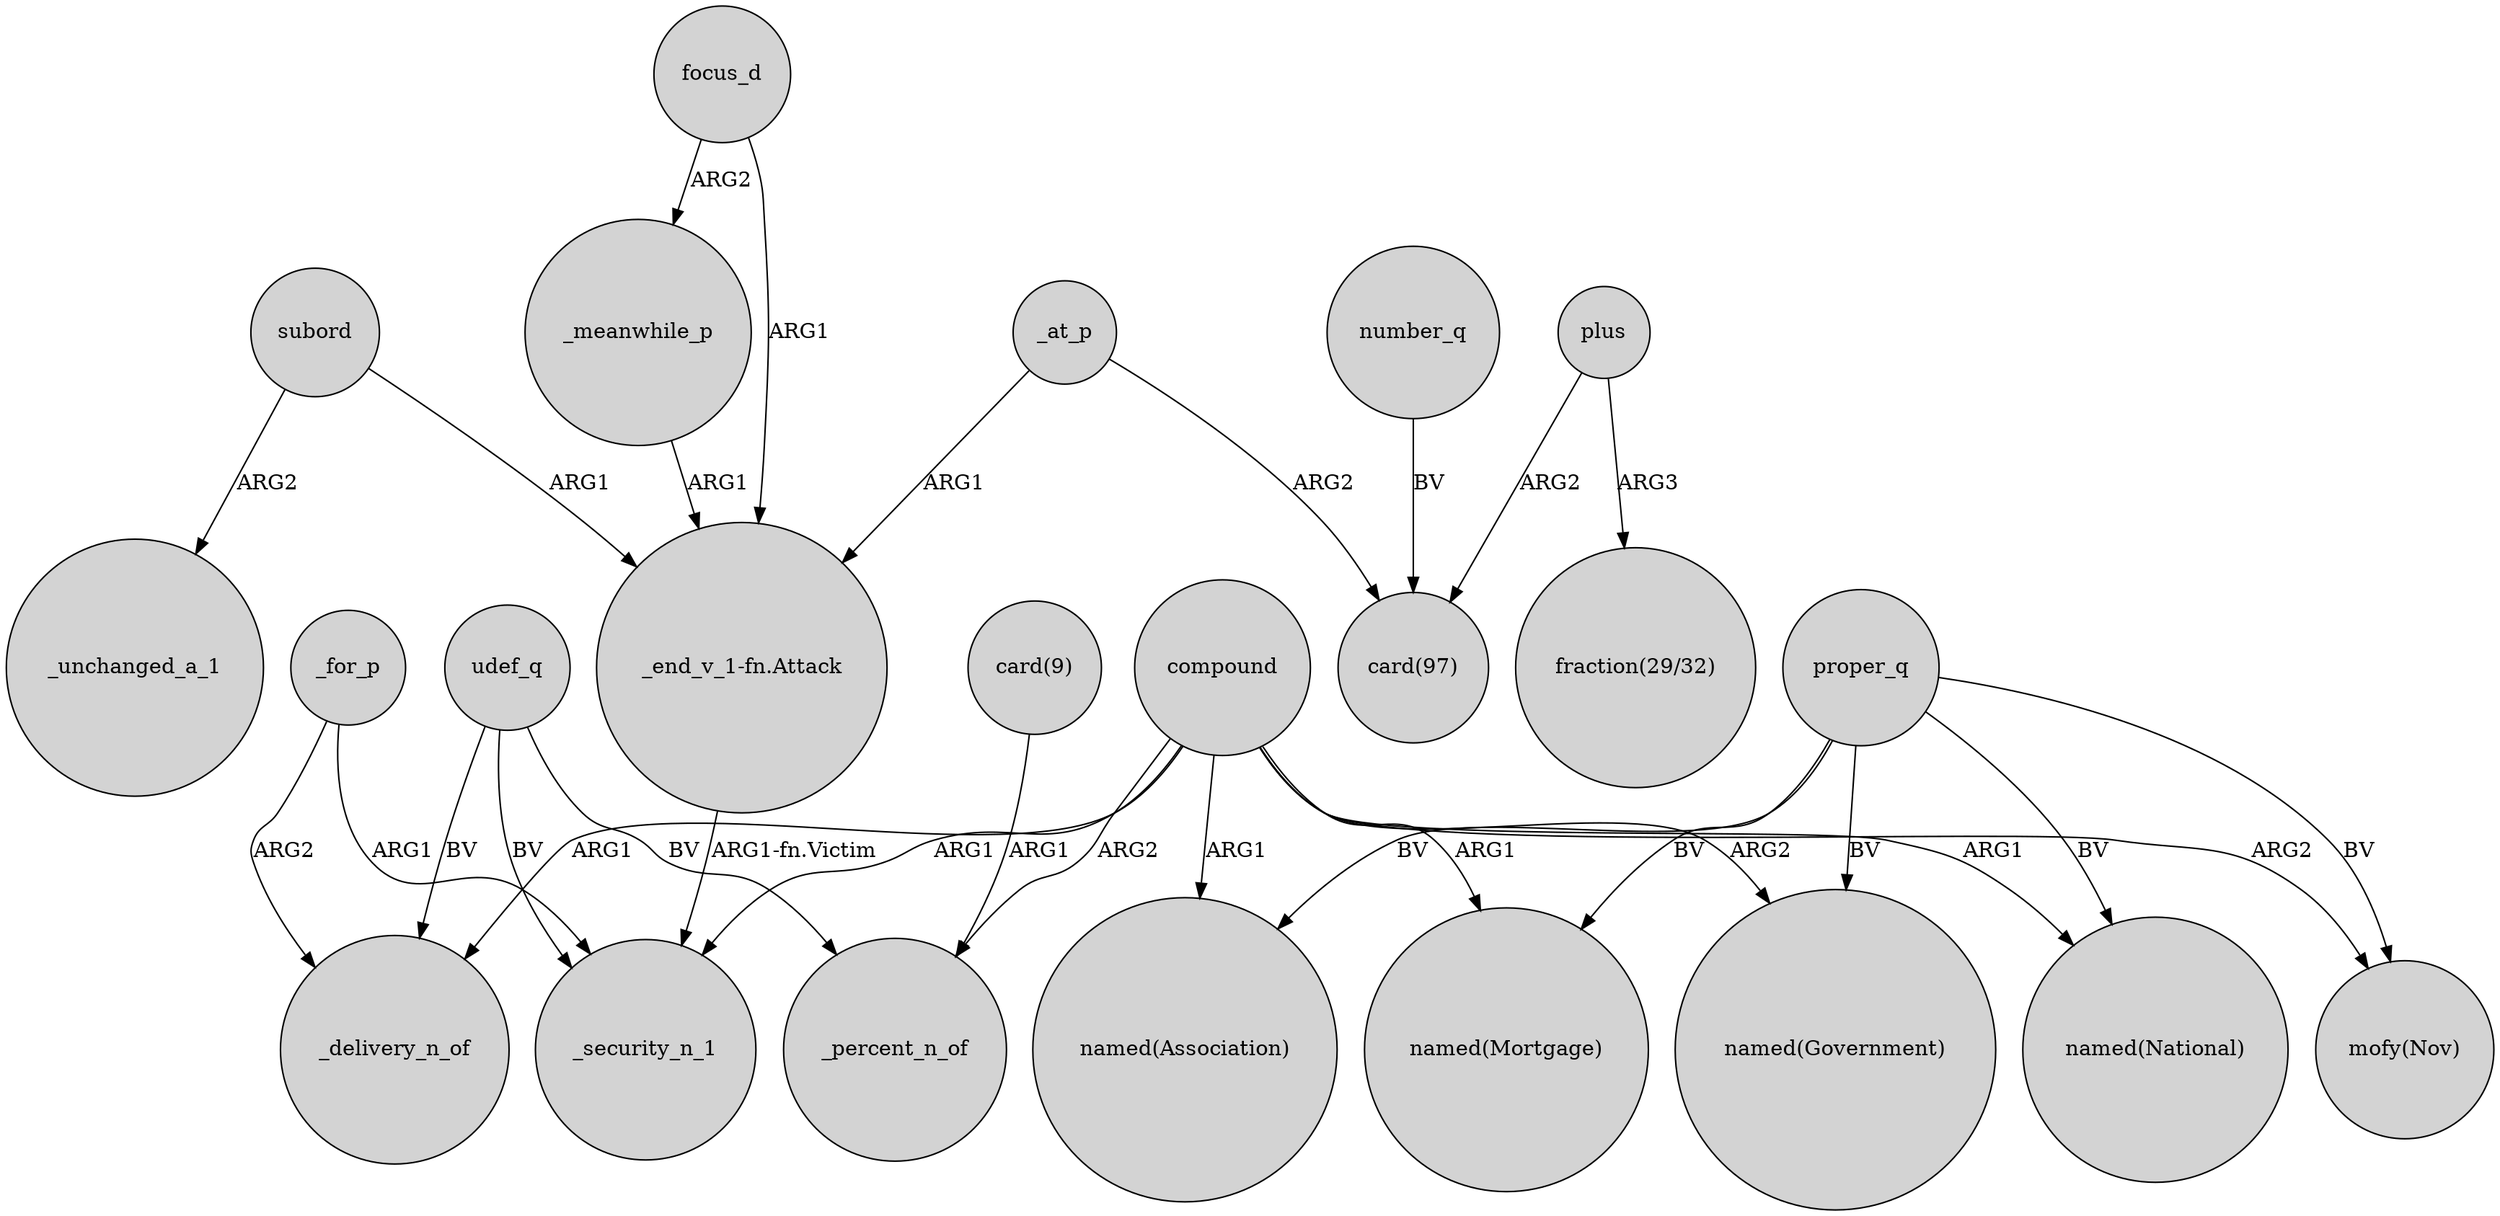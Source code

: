 digraph {
	node [shape=circle style=filled]
	proper_q -> "named(Government)" [label=BV]
	_at_p -> "card(97)" [label=ARG2]
	subord -> _unchanged_a_1 [label=ARG2]
	_meanwhile_p -> "_end_v_1-fn.Attack" [label=ARG1]
	_at_p -> "_end_v_1-fn.Attack" [label=ARG1]
	_for_p -> _security_n_1 [label=ARG1]
	compound -> "named(Association)" [label=ARG1]
	"card(9)" -> _percent_n_of [label=ARG1]
	udef_q -> _security_n_1 [label=BV]
	plus -> "fraction(29/32)" [label=ARG3]
	proper_q -> "mofy(Nov)" [label=BV]
	compound -> "named(National)" [label=ARG1]
	compound -> "named(Government)" [label=ARG2]
	subord -> "_end_v_1-fn.Attack" [label=ARG1]
	compound -> _security_n_1 [label=ARG1]
	udef_q -> _percent_n_of [label=BV]
	compound -> _delivery_n_of [label=ARG1]
	compound -> _percent_n_of [label=ARG2]
	focus_d -> _meanwhile_p [label=ARG2]
	plus -> "card(97)" [label=ARG2]
	proper_q -> "named(Association)" [label=BV]
	compound -> "mofy(Nov)" [label=ARG2]
	proper_q -> "named(Mortgage)" [label=BV]
	udef_q -> _delivery_n_of [label=BV]
	compound -> "named(Mortgage)" [label=ARG1]
	number_q -> "card(97)" [label=BV]
	proper_q -> "named(National)" [label=BV]
	"_end_v_1-fn.Attack" -> _security_n_1 [label="ARG1-fn.Victim"]
	focus_d -> "_end_v_1-fn.Attack" [label=ARG1]
	_for_p -> _delivery_n_of [label=ARG2]
}
